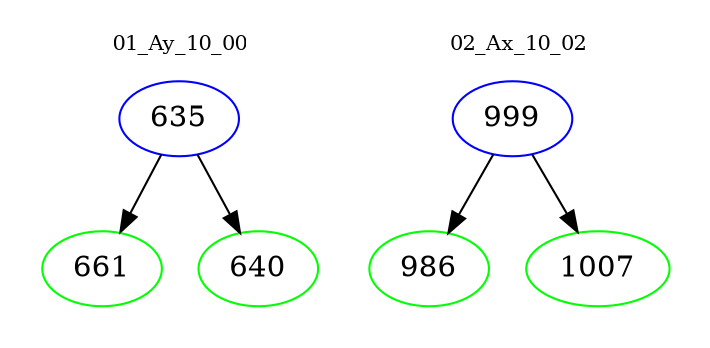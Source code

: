 digraph{
subgraph cluster_0 {
color = white
label = "01_Ay_10_00";
fontsize=10;
T0_635 [label="635", color="blue"]
T0_635 -> T0_661 [color="black"]
T0_661 [label="661", color="green"]
T0_635 -> T0_640 [color="black"]
T0_640 [label="640", color="green"]
}
subgraph cluster_1 {
color = white
label = "02_Ax_10_02";
fontsize=10;
T1_999 [label="999", color="blue"]
T1_999 -> T1_986 [color="black"]
T1_986 [label="986", color="green"]
T1_999 -> T1_1007 [color="black"]
T1_1007 [label="1007", color="green"]
}
}
